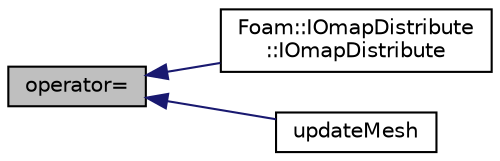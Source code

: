 digraph "operator="
{
  bgcolor="transparent";
  edge [fontname="Helvetica",fontsize="10",labelfontname="Helvetica",labelfontsize="10"];
  node [fontname="Helvetica",fontsize="10",shape=record];
  rankdir="LR";
  Node1194 [label="operator=",height=0.2,width=0.4,color="black", fillcolor="grey75", style="filled", fontcolor="black"];
  Node1194 -> Node1195 [dir="back",color="midnightblue",fontsize="10",style="solid",fontname="Helvetica"];
  Node1195 [label="Foam::IOmapDistribute\l::IOmapDistribute",height=0.2,width=0.4,color="black",URL="$a28509.html#ac043490c3e40dbba3f9024c715c56e70",tooltip="Construct given an IOobject and mapDistribute. "];
  Node1194 -> Node1196 [dir="back",color="midnightblue",fontsize="10",style="solid",fontname="Helvetica"];
  Node1196 [label="updateMesh",height=0.2,width=0.4,color="black",URL="$a28513.html#ad57565956fd4064299f4bd3c4eebb1d4",tooltip="Correct for topo change. "];
}
